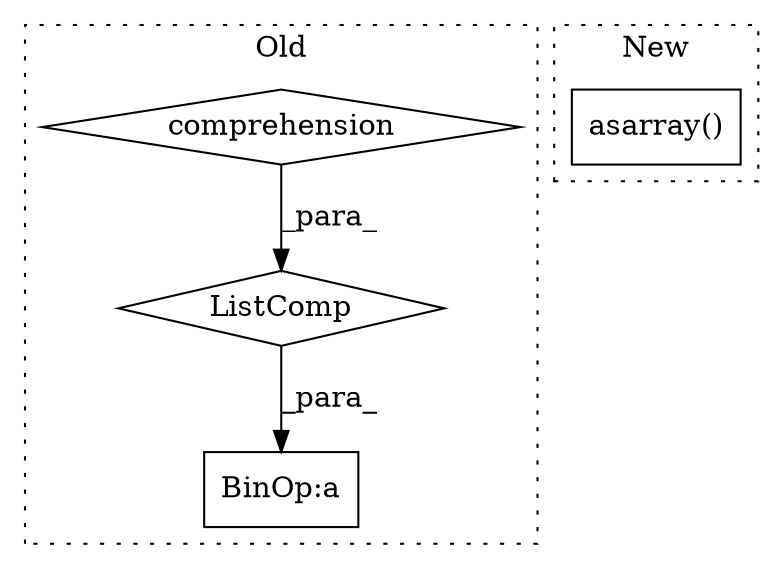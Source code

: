 digraph G {
subgraph cluster0 {
1 [label="ListComp" a="106" s="13133" l="121" shape="diamond"];
3 [label="comprehension" a="45" s="13222" l="3" shape="diamond"];
4 [label="BinOp:a" a="82" s="13334" l="3" shape="box"];
label = "Old";
style="dotted";
}
subgraph cluster1 {
2 [label="asarray()" a="75" s="12223,12241" l="11,16" shape="box"];
label = "New";
style="dotted";
}
1 -> 4 [label="_para_"];
3 -> 1 [label="_para_"];
}
